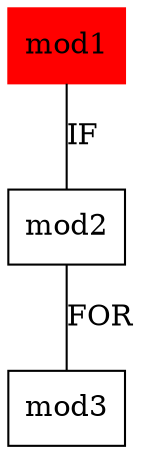 graph "./test/goodExample_3Modules/output/" {
"mod1" ["shape"="rectangle","color"="red","style"="filled"]
"mod2" ["shape"="rectangle"]
"mod3" ["shape"="rectangle"]
"mod1" -- "mod2" ["label"="IF"]
"mod2" -- "mod3" ["label"="FOR"]
}